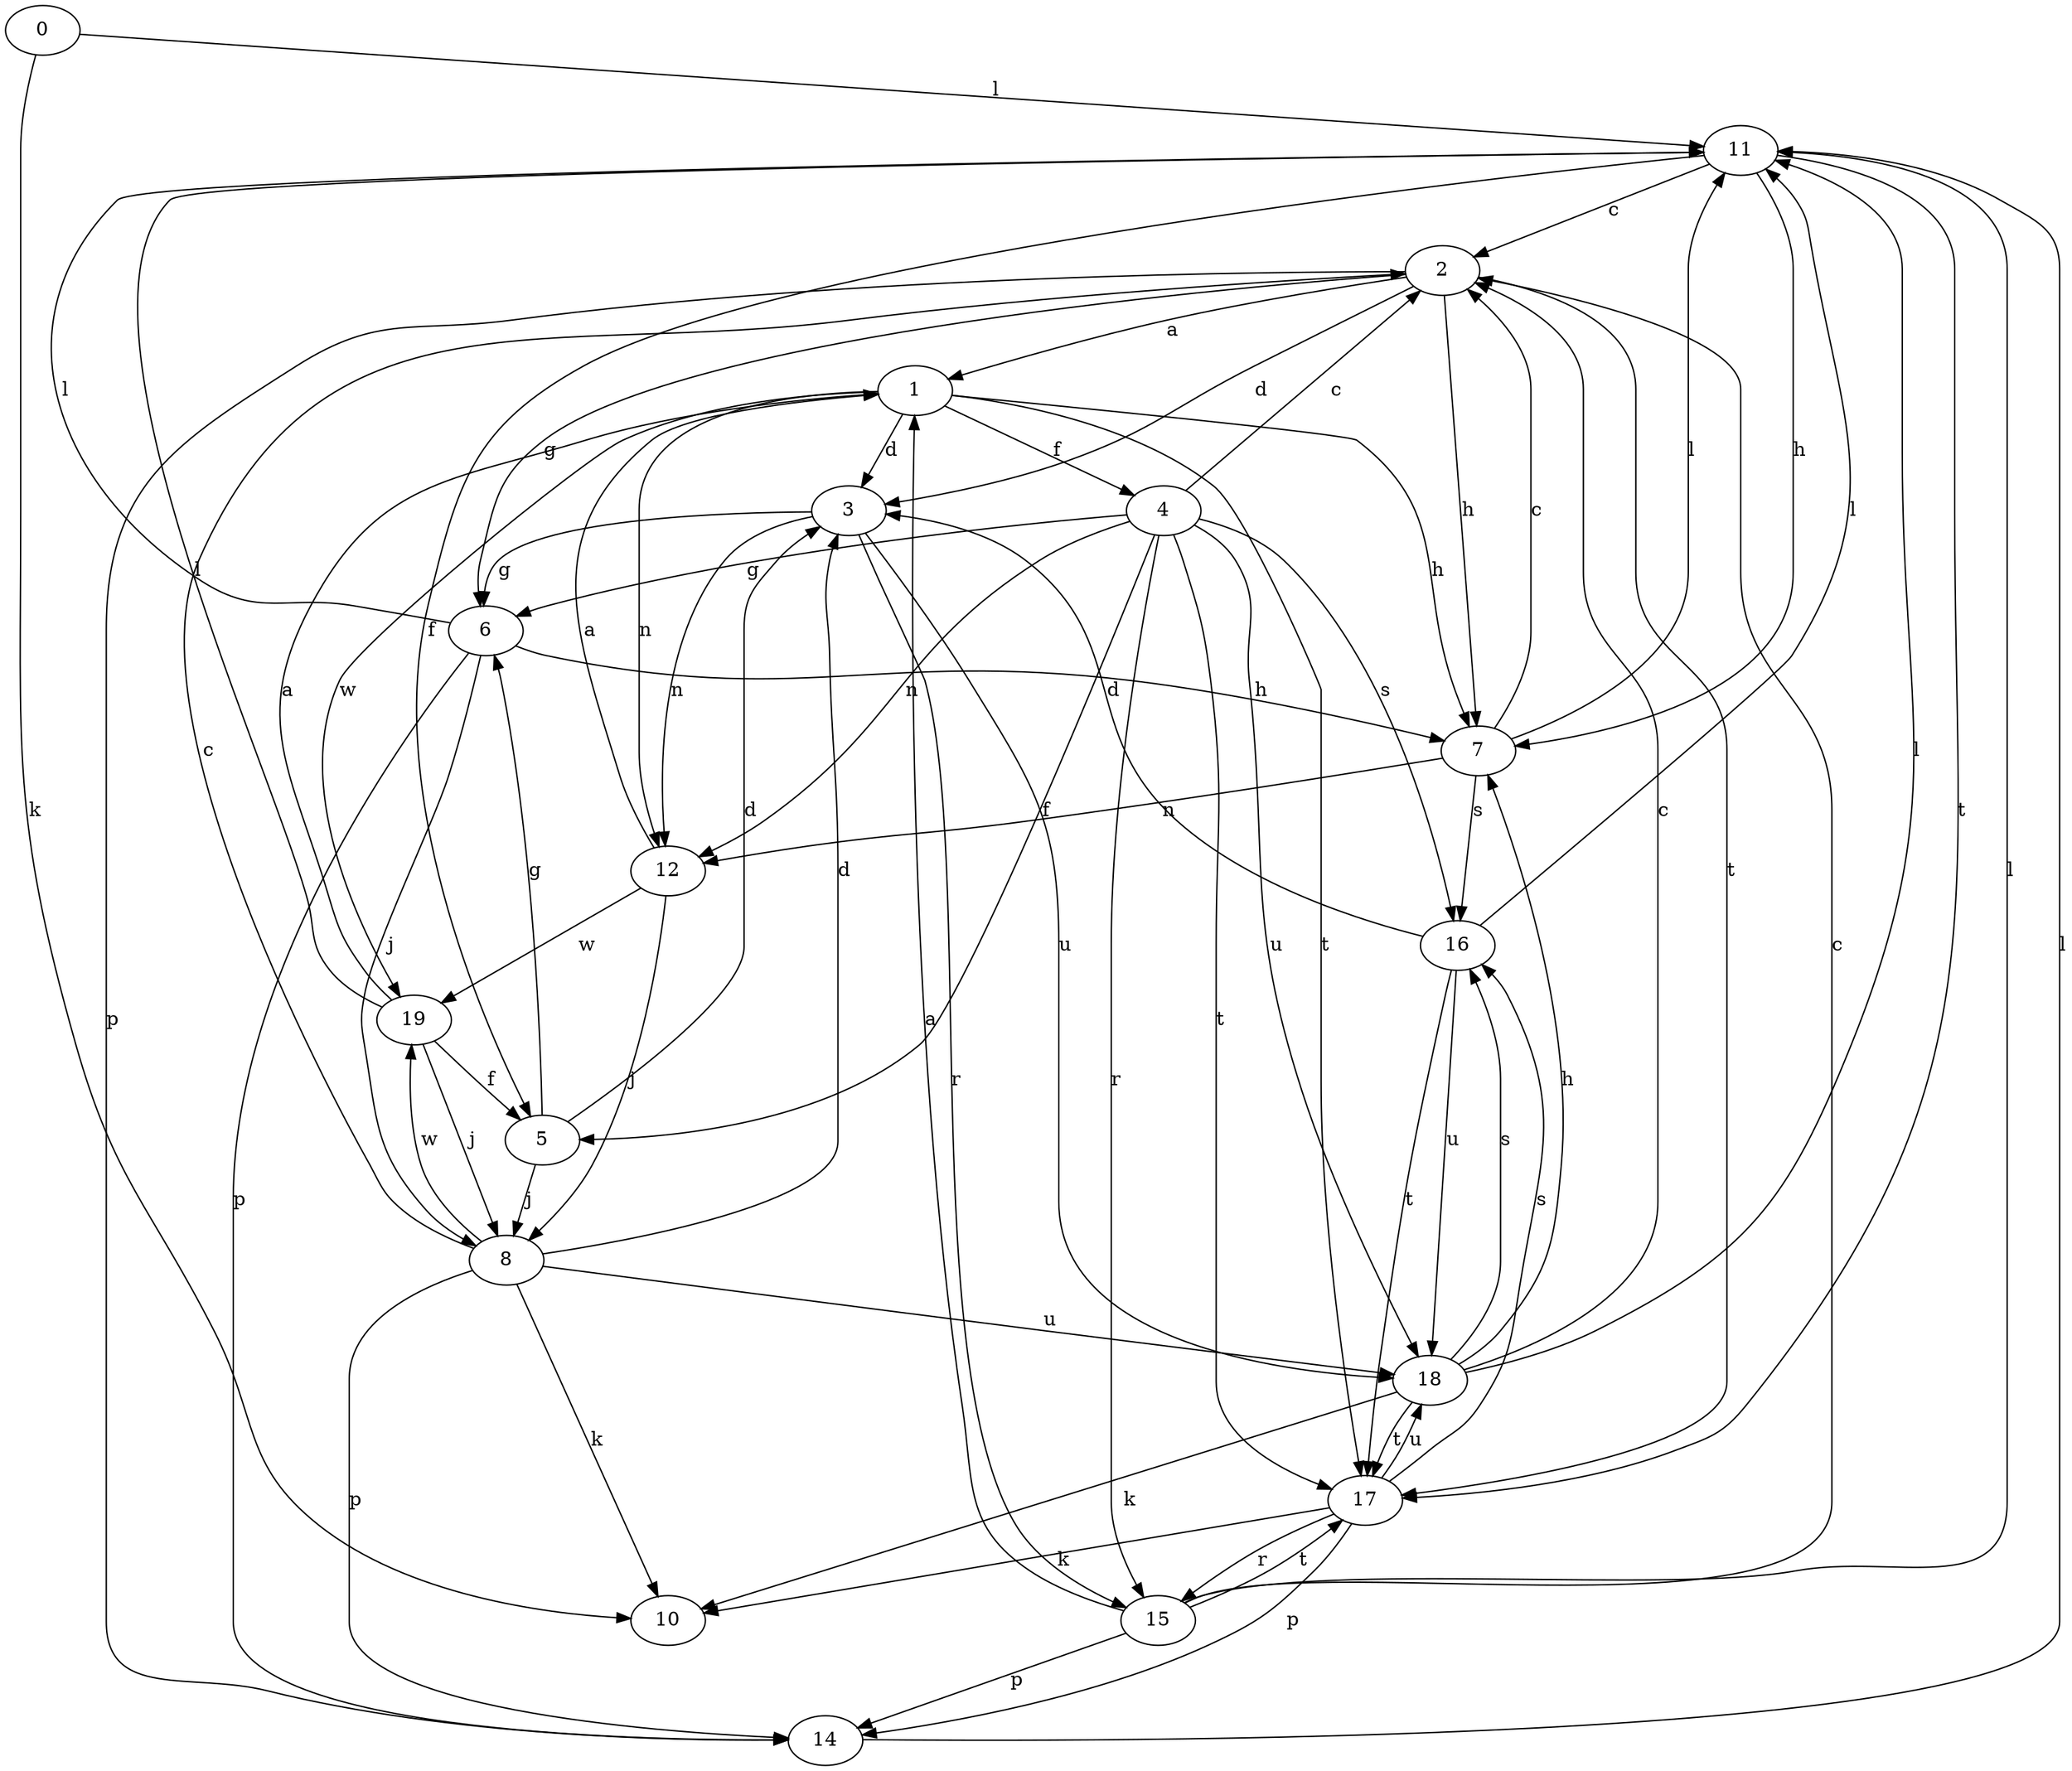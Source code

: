 strict digraph  {
0;
1;
2;
3;
4;
5;
6;
7;
8;
10;
11;
12;
14;
15;
16;
17;
18;
19;
0 -> 10  [label=k];
0 -> 11  [label=l];
1 -> 3  [label=d];
1 -> 4  [label=f];
1 -> 7  [label=h];
1 -> 12  [label=n];
1 -> 17  [label=t];
1 -> 19  [label=w];
2 -> 1  [label=a];
2 -> 3  [label=d];
2 -> 6  [label=g];
2 -> 7  [label=h];
2 -> 14  [label=p];
2 -> 17  [label=t];
3 -> 6  [label=g];
3 -> 12  [label=n];
3 -> 15  [label=r];
3 -> 18  [label=u];
4 -> 2  [label=c];
4 -> 5  [label=f];
4 -> 6  [label=g];
4 -> 12  [label=n];
4 -> 15  [label=r];
4 -> 16  [label=s];
4 -> 17  [label=t];
4 -> 18  [label=u];
5 -> 3  [label=d];
5 -> 6  [label=g];
5 -> 8  [label=j];
6 -> 7  [label=h];
6 -> 8  [label=j];
6 -> 11  [label=l];
6 -> 14  [label=p];
7 -> 2  [label=c];
7 -> 11  [label=l];
7 -> 12  [label=n];
7 -> 16  [label=s];
8 -> 2  [label=c];
8 -> 3  [label=d];
8 -> 10  [label=k];
8 -> 14  [label=p];
8 -> 18  [label=u];
8 -> 19  [label=w];
11 -> 2  [label=c];
11 -> 5  [label=f];
11 -> 7  [label=h];
11 -> 17  [label=t];
12 -> 1  [label=a];
12 -> 8  [label=j];
12 -> 19  [label=w];
14 -> 11  [label=l];
15 -> 1  [label=a];
15 -> 2  [label=c];
15 -> 11  [label=l];
15 -> 14  [label=p];
15 -> 17  [label=t];
16 -> 3  [label=d];
16 -> 11  [label=l];
16 -> 17  [label=t];
16 -> 18  [label=u];
17 -> 10  [label=k];
17 -> 14  [label=p];
17 -> 15  [label=r];
17 -> 16  [label=s];
17 -> 18  [label=u];
18 -> 2  [label=c];
18 -> 7  [label=h];
18 -> 10  [label=k];
18 -> 11  [label=l];
18 -> 16  [label=s];
18 -> 17  [label=t];
19 -> 1  [label=a];
19 -> 5  [label=f];
19 -> 8  [label=j];
19 -> 11  [label=l];
}
